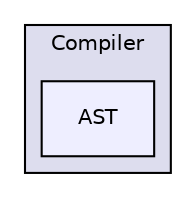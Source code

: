 digraph "C:/Users/folae/Documents/Code/Big-Projects/ArkScript/Ark/include/Ark/Compiler/AST" {
  compound=true
  node [ fontsize="10", fontname="Helvetica"];
  edge [ labelfontsize="10", labelfontname="Helvetica"];
  subgraph clusterdir_e4f19535f57335fb80a0267cec25bf70 {
    graph [ bgcolor="#ddddee", pencolor="black", label="Compiler" fontname="Helvetica", fontsize="10", URL="dir_e4f19535f57335fb80a0267cec25bf70.html"]
  dir_100d7a05404dd55ce1a106aad5a3b28c [shape=box, label="AST", style="filled", fillcolor="#eeeeff", pencolor="black", URL="dir_100d7a05404dd55ce1a106aad5a3b28c.html"];
  }
}
